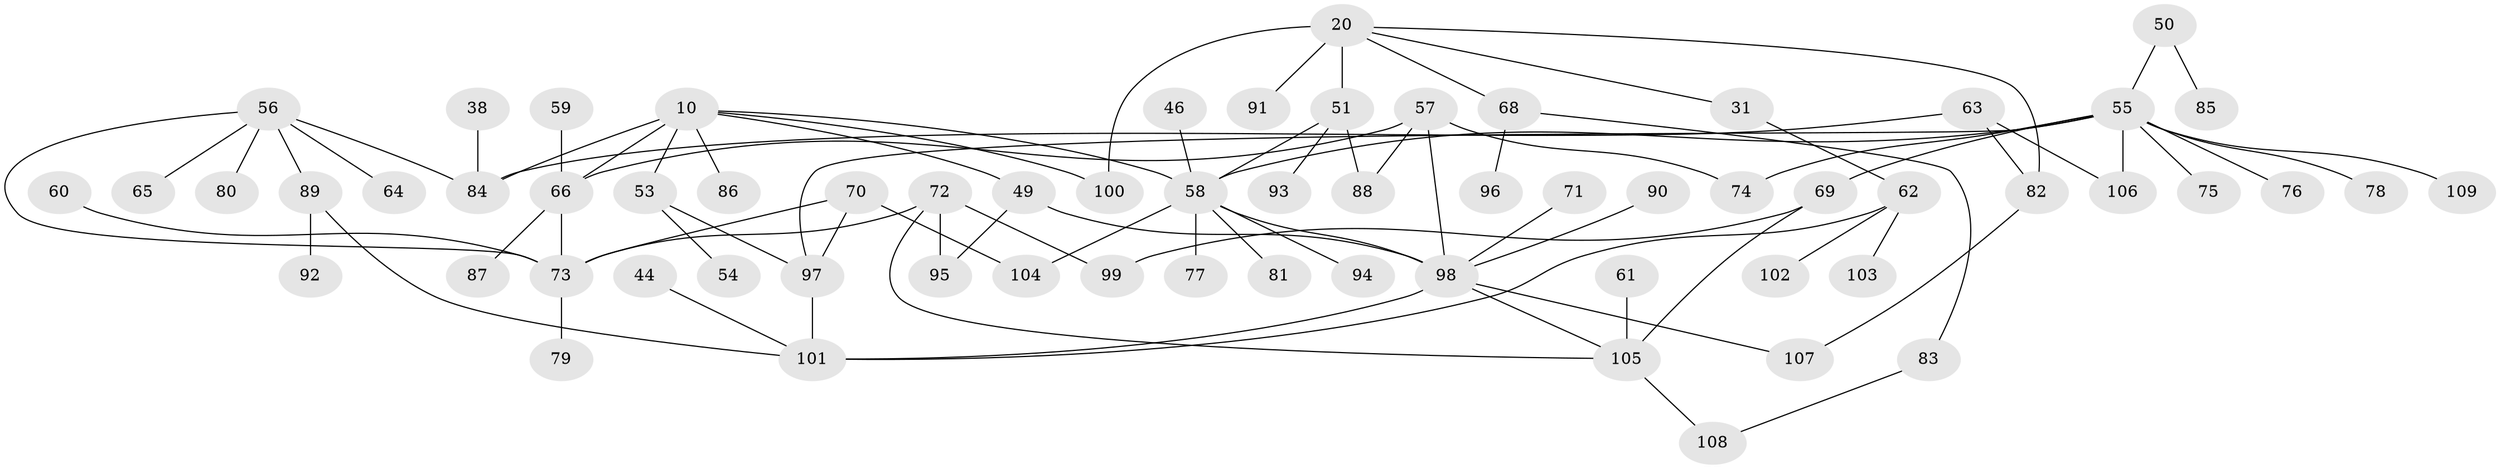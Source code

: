 // original degree distribution, {6: 0.03669724770642202, 2: 0.29357798165137616, 3: 0.2018348623853211, 5: 0.05504587155963303, 4: 0.06422018348623854, 1: 0.3302752293577982, 7: 0.01834862385321101}
// Generated by graph-tools (version 1.1) at 2025/45/03/04/25 21:45:40]
// undirected, 65 vertices, 84 edges
graph export_dot {
graph [start="1"]
  node [color=gray90,style=filled];
  10 [super="+2"];
  20;
  31;
  38;
  44;
  46;
  49 [super="+4"];
  50;
  51 [super="+25"];
  53;
  54;
  55 [super="+33+42+36+45+52"];
  56 [super="+40"];
  57 [super="+30+39+47"];
  58 [super="+7+21+48"];
  59;
  60;
  61;
  62;
  63 [super="+23"];
  64;
  65;
  66 [super="+12"];
  68;
  69;
  70;
  71;
  72 [super="+35"];
  73 [super="+18+27+29"];
  74;
  75;
  76;
  77;
  78;
  79;
  80;
  81;
  82 [super="+37"];
  83;
  84 [super="+17"];
  85;
  86;
  87;
  88;
  89;
  90;
  91;
  92;
  93;
  94;
  95;
  96;
  97 [super="+24"];
  98 [super="+6+8+9+15+11+34+67"];
  99;
  100 [super="+14"];
  101 [super="+16"];
  102;
  103;
  104;
  105 [super="+28"];
  106 [super="+43"];
  107;
  108;
  109;
  10 -- 53;
  10 -- 66 [weight=2];
  10 -- 100;
  10 -- 86;
  10 -- 49;
  10 -- 58;
  10 -- 84;
  20 -- 31;
  20 -- 68;
  20 -- 91;
  20 -- 100 [weight=2];
  20 -- 51;
  20 -- 82;
  31 -- 62;
  38 -- 84;
  44 -- 101;
  46 -- 58;
  49 -- 95;
  49 -- 98;
  50 -- 85;
  50 -- 55;
  51 -- 88;
  51 -- 58;
  51 -- 93;
  53 -- 54;
  53 -- 97;
  55 -- 109;
  55 -- 69;
  55 -- 75;
  55 -- 76;
  55 -- 74;
  55 -- 58;
  55 -- 97;
  55 -- 78;
  55 -- 106;
  56 -- 65;
  56 -- 89;
  56 -- 64;
  56 -- 80;
  56 -- 84;
  56 -- 73;
  57 -- 74;
  57 -- 66;
  57 -- 98;
  57 -- 88;
  58 -- 81;
  58 -- 94;
  58 -- 77;
  58 -- 98 [weight=2];
  58 -- 104;
  59 -- 66;
  60 -- 73;
  61 -- 105;
  62 -- 102;
  62 -- 103;
  62 -- 101;
  63 -- 84;
  63 -- 82;
  63 -- 106;
  66 -- 87;
  66 -- 73;
  68 -- 83;
  68 -- 96;
  69 -- 99;
  69 -- 105;
  70 -- 97;
  70 -- 104;
  70 -- 73;
  71 -- 98;
  72 -- 99;
  72 -- 105;
  72 -- 73;
  72 -- 95;
  73 -- 79;
  82 -- 107;
  83 -- 108;
  89 -- 92;
  89 -- 101;
  90 -- 98;
  97 -- 101;
  98 -- 107;
  98 -- 101;
  98 -- 105;
  105 -- 108;
}
